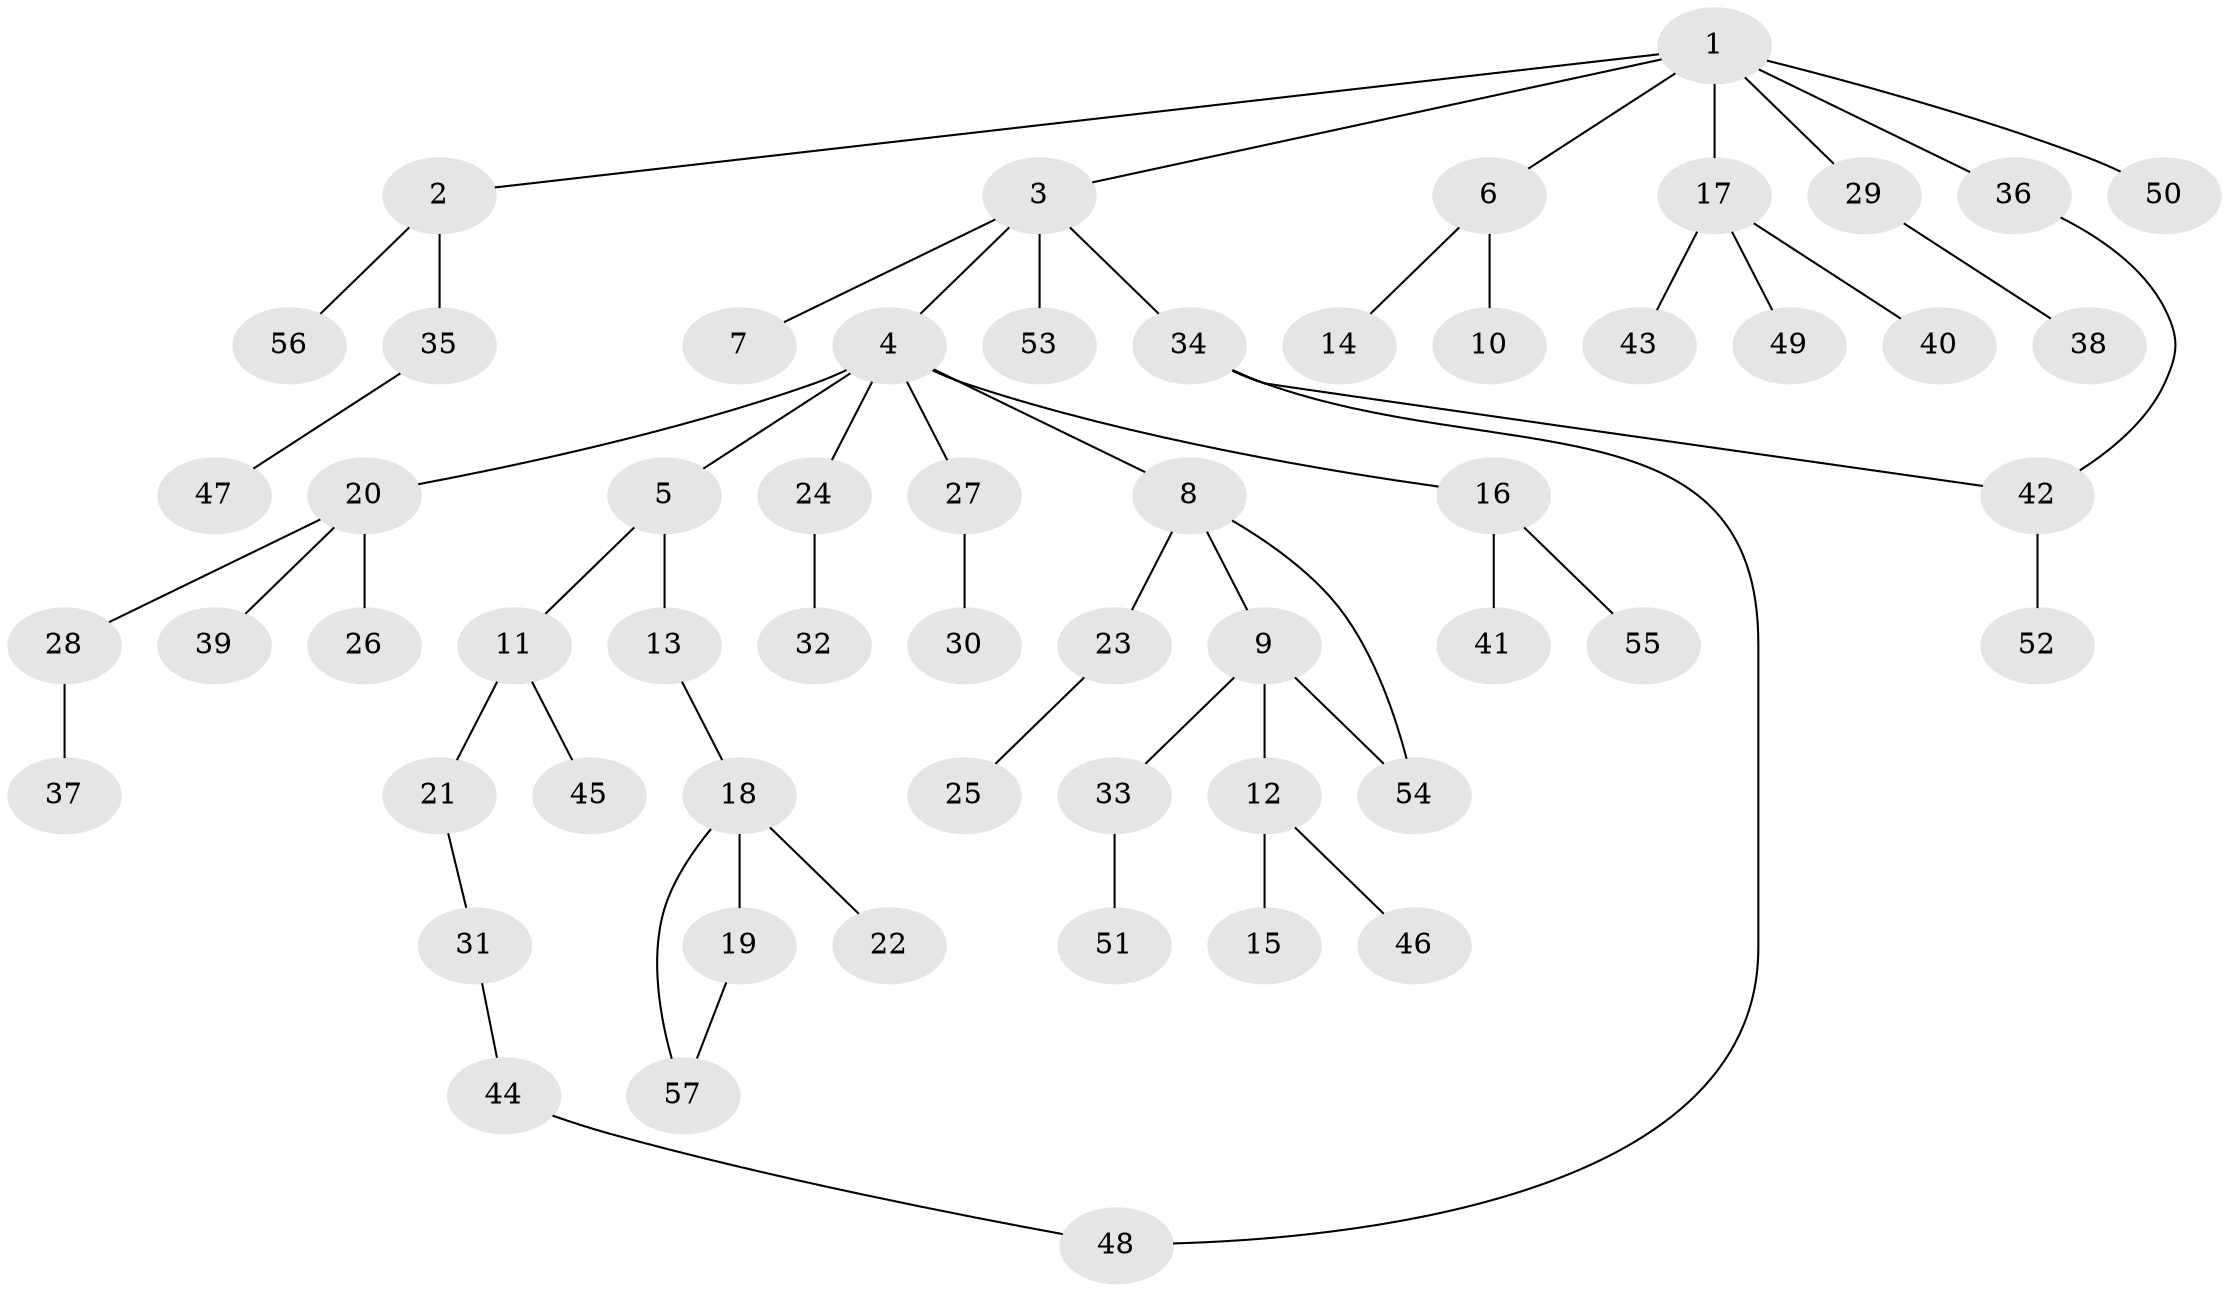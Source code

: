 // Generated by graph-tools (version 1.1) at 2025/13/03/09/25 04:13:38]
// undirected, 57 vertices, 60 edges
graph export_dot {
graph [start="1"]
  node [color=gray90,style=filled];
  1;
  2;
  3;
  4;
  5;
  6;
  7;
  8;
  9;
  10;
  11;
  12;
  13;
  14;
  15;
  16;
  17;
  18;
  19;
  20;
  21;
  22;
  23;
  24;
  25;
  26;
  27;
  28;
  29;
  30;
  31;
  32;
  33;
  34;
  35;
  36;
  37;
  38;
  39;
  40;
  41;
  42;
  43;
  44;
  45;
  46;
  47;
  48;
  49;
  50;
  51;
  52;
  53;
  54;
  55;
  56;
  57;
  1 -- 2;
  1 -- 3;
  1 -- 6;
  1 -- 17;
  1 -- 29;
  1 -- 36;
  1 -- 50;
  2 -- 35;
  2 -- 56;
  3 -- 4;
  3 -- 7;
  3 -- 34;
  3 -- 53;
  4 -- 5;
  4 -- 8;
  4 -- 16;
  4 -- 20;
  4 -- 24;
  4 -- 27;
  5 -- 11;
  5 -- 13;
  6 -- 10;
  6 -- 14;
  8 -- 9;
  8 -- 23;
  8 -- 54;
  9 -- 12;
  9 -- 33;
  9 -- 54;
  11 -- 21;
  11 -- 45;
  12 -- 15;
  12 -- 46;
  13 -- 18;
  16 -- 41;
  16 -- 55;
  17 -- 40;
  17 -- 43;
  17 -- 49;
  18 -- 19;
  18 -- 22;
  18 -- 57;
  19 -- 57;
  20 -- 26;
  20 -- 28;
  20 -- 39;
  21 -- 31;
  23 -- 25;
  24 -- 32;
  27 -- 30;
  28 -- 37;
  29 -- 38;
  31 -- 44;
  33 -- 51;
  34 -- 48;
  34 -- 42;
  35 -- 47;
  36 -- 42;
  42 -- 52;
  44 -- 48;
}
